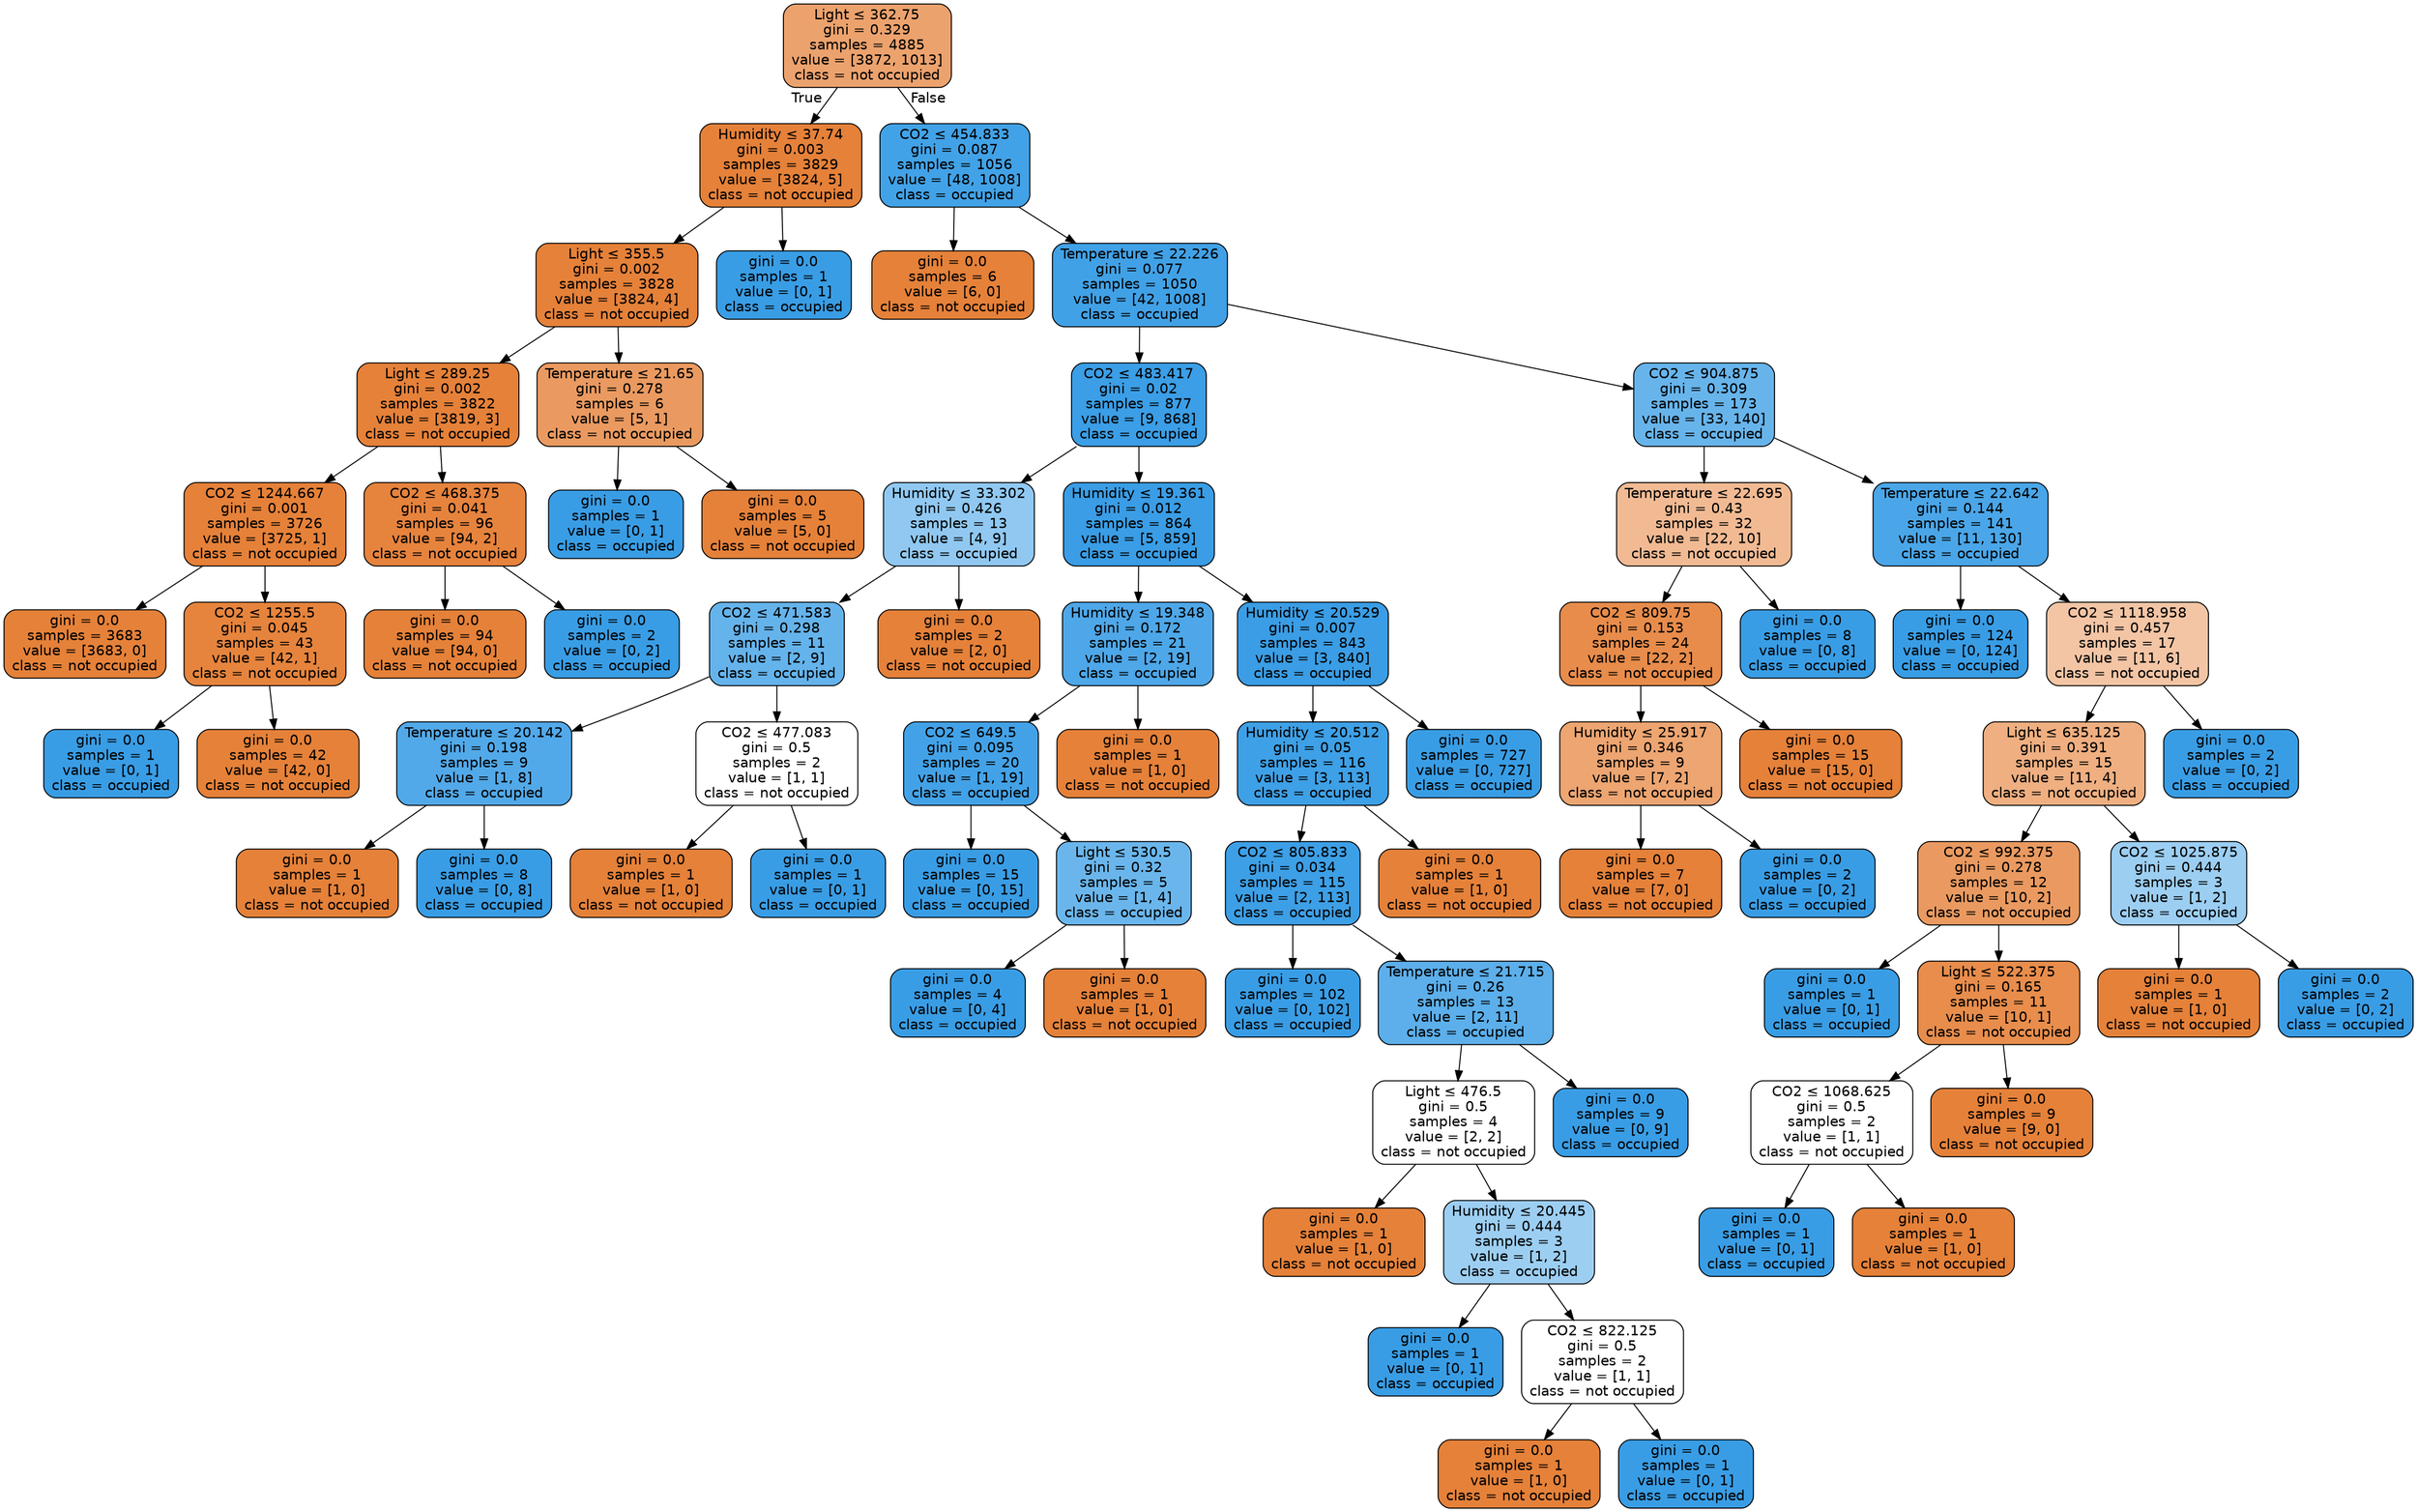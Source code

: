 digraph Tree {
node [shape=box, style="filled, rounded", color="black", fontname=helvetica] ;
edge [fontname=helvetica] ;
0 [label=<Light &le; 362.75<br/>gini = 0.329<br/>samples = 4885<br/>value = [3872, 1013]<br/>class = not occupied>, fillcolor="#e58139bc"] ;
1 [label=<Humidity &le; 37.74<br/>gini = 0.003<br/>samples = 3829<br/>value = [3824, 5]<br/>class = not occupied>, fillcolor="#e58139ff"] ;
0 -> 1 [labeldistance=2.5, labelangle=45, headlabel="True"] ;
2 [label=<Light &le; 355.5<br/>gini = 0.002<br/>samples = 3828<br/>value = [3824, 4]<br/>class = not occupied>, fillcolor="#e58139ff"] ;
1 -> 2 ;
3 [label=<Light &le; 289.25<br/>gini = 0.002<br/>samples = 3822<br/>value = [3819, 3]<br/>class = not occupied>, fillcolor="#e58139ff"] ;
2 -> 3 ;
4 [label=<CO2 &le; 1244.667<br/>gini = 0.001<br/>samples = 3726<br/>value = [3725, 1]<br/>class = not occupied>, fillcolor="#e58139ff"] ;
3 -> 4 ;
5 [label=<gini = 0.0<br/>samples = 3683<br/>value = [3683, 0]<br/>class = not occupied>, fillcolor="#e58139ff"] ;
4 -> 5 ;
6 [label=<CO2 &le; 1255.5<br/>gini = 0.045<br/>samples = 43<br/>value = [42, 1]<br/>class = not occupied>, fillcolor="#e58139f9"] ;
4 -> 6 ;
7 [label=<gini = 0.0<br/>samples = 1<br/>value = [0, 1]<br/>class = occupied>, fillcolor="#399de5ff"] ;
6 -> 7 ;
8 [label=<gini = 0.0<br/>samples = 42<br/>value = [42, 0]<br/>class = not occupied>, fillcolor="#e58139ff"] ;
6 -> 8 ;
9 [label=<CO2 &le; 468.375<br/>gini = 0.041<br/>samples = 96<br/>value = [94, 2]<br/>class = not occupied>, fillcolor="#e58139fa"] ;
3 -> 9 ;
10 [label=<gini = 0.0<br/>samples = 94<br/>value = [94, 0]<br/>class = not occupied>, fillcolor="#e58139ff"] ;
9 -> 10 ;
11 [label=<gini = 0.0<br/>samples = 2<br/>value = [0, 2]<br/>class = occupied>, fillcolor="#399de5ff"] ;
9 -> 11 ;
12 [label=<Temperature &le; 21.65<br/>gini = 0.278<br/>samples = 6<br/>value = [5, 1]<br/>class = not occupied>, fillcolor="#e58139cc"] ;
2 -> 12 ;
13 [label=<gini = 0.0<br/>samples = 1<br/>value = [0, 1]<br/>class = occupied>, fillcolor="#399de5ff"] ;
12 -> 13 ;
14 [label=<gini = 0.0<br/>samples = 5<br/>value = [5, 0]<br/>class = not occupied>, fillcolor="#e58139ff"] ;
12 -> 14 ;
15 [label=<gini = 0.0<br/>samples = 1<br/>value = [0, 1]<br/>class = occupied>, fillcolor="#399de5ff"] ;
1 -> 15 ;
16 [label=<CO2 &le; 454.833<br/>gini = 0.087<br/>samples = 1056<br/>value = [48, 1008]<br/>class = occupied>, fillcolor="#399de5f3"] ;
0 -> 16 [labeldistance=2.5, labelangle=-45, headlabel="False"] ;
17 [label=<gini = 0.0<br/>samples = 6<br/>value = [6, 0]<br/>class = not occupied>, fillcolor="#e58139ff"] ;
16 -> 17 ;
18 [label=<Temperature &le; 22.226<br/>gini = 0.077<br/>samples = 1050<br/>value = [42, 1008]<br/>class = occupied>, fillcolor="#399de5f4"] ;
16 -> 18 ;
19 [label=<CO2 &le; 483.417<br/>gini = 0.02<br/>samples = 877<br/>value = [9, 868]<br/>class = occupied>, fillcolor="#399de5fc"] ;
18 -> 19 ;
20 [label=<Humidity &le; 33.302<br/>gini = 0.426<br/>samples = 13<br/>value = [4, 9]<br/>class = occupied>, fillcolor="#399de58e"] ;
19 -> 20 ;
21 [label=<CO2 &le; 471.583<br/>gini = 0.298<br/>samples = 11<br/>value = [2, 9]<br/>class = occupied>, fillcolor="#399de5c6"] ;
20 -> 21 ;
22 [label=<Temperature &le; 20.142<br/>gini = 0.198<br/>samples = 9<br/>value = [1, 8]<br/>class = occupied>, fillcolor="#399de5df"] ;
21 -> 22 ;
23 [label=<gini = 0.0<br/>samples = 1<br/>value = [1, 0]<br/>class = not occupied>, fillcolor="#e58139ff"] ;
22 -> 23 ;
24 [label=<gini = 0.0<br/>samples = 8<br/>value = [0, 8]<br/>class = occupied>, fillcolor="#399de5ff"] ;
22 -> 24 ;
25 [label=<CO2 &le; 477.083<br/>gini = 0.5<br/>samples = 2<br/>value = [1, 1]<br/>class = not occupied>, fillcolor="#e5813900"] ;
21 -> 25 ;
26 [label=<gini = 0.0<br/>samples = 1<br/>value = [1, 0]<br/>class = not occupied>, fillcolor="#e58139ff"] ;
25 -> 26 ;
27 [label=<gini = 0.0<br/>samples = 1<br/>value = [0, 1]<br/>class = occupied>, fillcolor="#399de5ff"] ;
25 -> 27 ;
28 [label=<gini = 0.0<br/>samples = 2<br/>value = [2, 0]<br/>class = not occupied>, fillcolor="#e58139ff"] ;
20 -> 28 ;
29 [label=<Humidity &le; 19.361<br/>gini = 0.012<br/>samples = 864<br/>value = [5, 859]<br/>class = occupied>, fillcolor="#399de5fe"] ;
19 -> 29 ;
30 [label=<Humidity &le; 19.348<br/>gini = 0.172<br/>samples = 21<br/>value = [2, 19]<br/>class = occupied>, fillcolor="#399de5e4"] ;
29 -> 30 ;
31 [label=<CO2 &le; 649.5<br/>gini = 0.095<br/>samples = 20<br/>value = [1, 19]<br/>class = occupied>, fillcolor="#399de5f2"] ;
30 -> 31 ;
32 [label=<gini = 0.0<br/>samples = 15<br/>value = [0, 15]<br/>class = occupied>, fillcolor="#399de5ff"] ;
31 -> 32 ;
33 [label=<Light &le; 530.5<br/>gini = 0.32<br/>samples = 5<br/>value = [1, 4]<br/>class = occupied>, fillcolor="#399de5bf"] ;
31 -> 33 ;
34 [label=<gini = 0.0<br/>samples = 4<br/>value = [0, 4]<br/>class = occupied>, fillcolor="#399de5ff"] ;
33 -> 34 ;
35 [label=<gini = 0.0<br/>samples = 1<br/>value = [1, 0]<br/>class = not occupied>, fillcolor="#e58139ff"] ;
33 -> 35 ;
36 [label=<gini = 0.0<br/>samples = 1<br/>value = [1, 0]<br/>class = not occupied>, fillcolor="#e58139ff"] ;
30 -> 36 ;
37 [label=<Humidity &le; 20.529<br/>gini = 0.007<br/>samples = 843<br/>value = [3, 840]<br/>class = occupied>, fillcolor="#399de5fe"] ;
29 -> 37 ;
38 [label=<Humidity &le; 20.512<br/>gini = 0.05<br/>samples = 116<br/>value = [3, 113]<br/>class = occupied>, fillcolor="#399de5f8"] ;
37 -> 38 ;
39 [label=<CO2 &le; 805.833<br/>gini = 0.034<br/>samples = 115<br/>value = [2, 113]<br/>class = occupied>, fillcolor="#399de5fa"] ;
38 -> 39 ;
40 [label=<gini = 0.0<br/>samples = 102<br/>value = [0, 102]<br/>class = occupied>, fillcolor="#399de5ff"] ;
39 -> 40 ;
41 [label=<Temperature &le; 21.715<br/>gini = 0.26<br/>samples = 13<br/>value = [2, 11]<br/>class = occupied>, fillcolor="#399de5d1"] ;
39 -> 41 ;
42 [label=<Light &le; 476.5<br/>gini = 0.5<br/>samples = 4<br/>value = [2, 2]<br/>class = not occupied>, fillcolor="#e5813900"] ;
41 -> 42 ;
43 [label=<gini = 0.0<br/>samples = 1<br/>value = [1, 0]<br/>class = not occupied>, fillcolor="#e58139ff"] ;
42 -> 43 ;
44 [label=<Humidity &le; 20.445<br/>gini = 0.444<br/>samples = 3<br/>value = [1, 2]<br/>class = occupied>, fillcolor="#399de57f"] ;
42 -> 44 ;
45 [label=<gini = 0.0<br/>samples = 1<br/>value = [0, 1]<br/>class = occupied>, fillcolor="#399de5ff"] ;
44 -> 45 ;
46 [label=<CO2 &le; 822.125<br/>gini = 0.5<br/>samples = 2<br/>value = [1, 1]<br/>class = not occupied>, fillcolor="#e5813900"] ;
44 -> 46 ;
47 [label=<gini = 0.0<br/>samples = 1<br/>value = [1, 0]<br/>class = not occupied>, fillcolor="#e58139ff"] ;
46 -> 47 ;
48 [label=<gini = 0.0<br/>samples = 1<br/>value = [0, 1]<br/>class = occupied>, fillcolor="#399de5ff"] ;
46 -> 48 ;
49 [label=<gini = 0.0<br/>samples = 9<br/>value = [0, 9]<br/>class = occupied>, fillcolor="#399de5ff"] ;
41 -> 49 ;
50 [label=<gini = 0.0<br/>samples = 1<br/>value = [1, 0]<br/>class = not occupied>, fillcolor="#e58139ff"] ;
38 -> 50 ;
51 [label=<gini = 0.0<br/>samples = 727<br/>value = [0, 727]<br/>class = occupied>, fillcolor="#399de5ff"] ;
37 -> 51 ;
52 [label=<CO2 &le; 904.875<br/>gini = 0.309<br/>samples = 173<br/>value = [33, 140]<br/>class = occupied>, fillcolor="#399de5c3"] ;
18 -> 52 ;
53 [label=<Temperature &le; 22.695<br/>gini = 0.43<br/>samples = 32<br/>value = [22, 10]<br/>class = not occupied>, fillcolor="#e581398b"] ;
52 -> 53 ;
54 [label=<CO2 &le; 809.75<br/>gini = 0.153<br/>samples = 24<br/>value = [22, 2]<br/>class = not occupied>, fillcolor="#e58139e8"] ;
53 -> 54 ;
55 [label=<Humidity &le; 25.917<br/>gini = 0.346<br/>samples = 9<br/>value = [7, 2]<br/>class = not occupied>, fillcolor="#e58139b6"] ;
54 -> 55 ;
56 [label=<gini = 0.0<br/>samples = 7<br/>value = [7, 0]<br/>class = not occupied>, fillcolor="#e58139ff"] ;
55 -> 56 ;
57 [label=<gini = 0.0<br/>samples = 2<br/>value = [0, 2]<br/>class = occupied>, fillcolor="#399de5ff"] ;
55 -> 57 ;
58 [label=<gini = 0.0<br/>samples = 15<br/>value = [15, 0]<br/>class = not occupied>, fillcolor="#e58139ff"] ;
54 -> 58 ;
59 [label=<gini = 0.0<br/>samples = 8<br/>value = [0, 8]<br/>class = occupied>, fillcolor="#399de5ff"] ;
53 -> 59 ;
60 [label=<Temperature &le; 22.642<br/>gini = 0.144<br/>samples = 141<br/>value = [11, 130]<br/>class = occupied>, fillcolor="#399de5e9"] ;
52 -> 60 ;
61 [label=<gini = 0.0<br/>samples = 124<br/>value = [0, 124]<br/>class = occupied>, fillcolor="#399de5ff"] ;
60 -> 61 ;
62 [label=<CO2 &le; 1118.958<br/>gini = 0.457<br/>samples = 17<br/>value = [11, 6]<br/>class = not occupied>, fillcolor="#e5813974"] ;
60 -> 62 ;
63 [label=<Light &le; 635.125<br/>gini = 0.391<br/>samples = 15<br/>value = [11, 4]<br/>class = not occupied>, fillcolor="#e58139a2"] ;
62 -> 63 ;
64 [label=<CO2 &le; 992.375<br/>gini = 0.278<br/>samples = 12<br/>value = [10, 2]<br/>class = not occupied>, fillcolor="#e58139cc"] ;
63 -> 64 ;
65 [label=<gini = 0.0<br/>samples = 1<br/>value = [0, 1]<br/>class = occupied>, fillcolor="#399de5ff"] ;
64 -> 65 ;
66 [label=<Light &le; 522.375<br/>gini = 0.165<br/>samples = 11<br/>value = [10, 1]<br/>class = not occupied>, fillcolor="#e58139e6"] ;
64 -> 66 ;
67 [label=<CO2 &le; 1068.625<br/>gini = 0.5<br/>samples = 2<br/>value = [1, 1]<br/>class = not occupied>, fillcolor="#e5813900"] ;
66 -> 67 ;
68 [label=<gini = 0.0<br/>samples = 1<br/>value = [0, 1]<br/>class = occupied>, fillcolor="#399de5ff"] ;
67 -> 68 ;
69 [label=<gini = 0.0<br/>samples = 1<br/>value = [1, 0]<br/>class = not occupied>, fillcolor="#e58139ff"] ;
67 -> 69 ;
70 [label=<gini = 0.0<br/>samples = 9<br/>value = [9, 0]<br/>class = not occupied>, fillcolor="#e58139ff"] ;
66 -> 70 ;
71 [label=<CO2 &le; 1025.875<br/>gini = 0.444<br/>samples = 3<br/>value = [1, 2]<br/>class = occupied>, fillcolor="#399de57f"] ;
63 -> 71 ;
72 [label=<gini = 0.0<br/>samples = 1<br/>value = [1, 0]<br/>class = not occupied>, fillcolor="#e58139ff"] ;
71 -> 72 ;
73 [label=<gini = 0.0<br/>samples = 2<br/>value = [0, 2]<br/>class = occupied>, fillcolor="#399de5ff"] ;
71 -> 73 ;
74 [label=<gini = 0.0<br/>samples = 2<br/>value = [0, 2]<br/>class = occupied>, fillcolor="#399de5ff"] ;
62 -> 74 ;
}